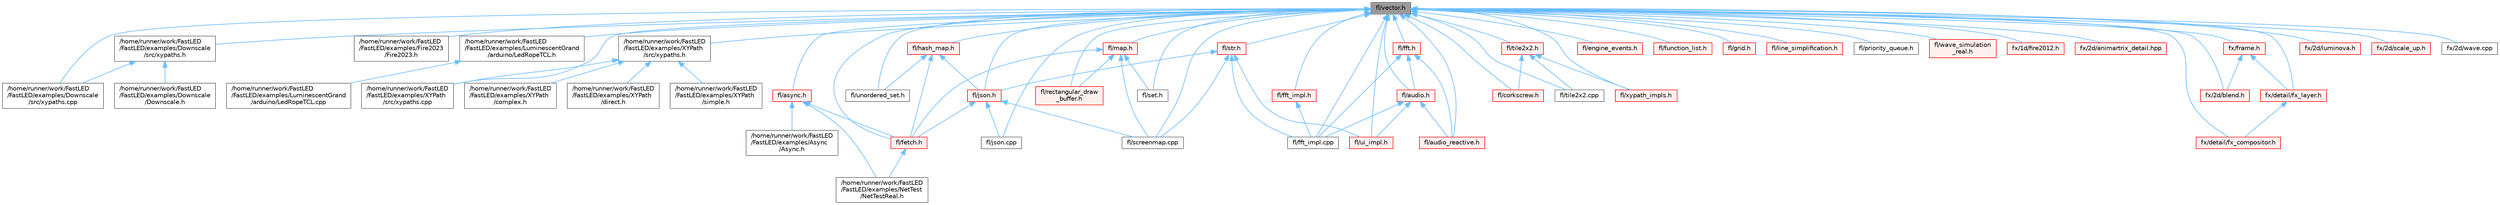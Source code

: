 digraph "fl/vector.h"
{
 // INTERACTIVE_SVG=YES
 // LATEX_PDF_SIZE
  bgcolor="transparent";
  edge [fontname=Helvetica,fontsize=10,labelfontname=Helvetica,labelfontsize=10];
  node [fontname=Helvetica,fontsize=10,shape=box,height=0.2,width=0.4];
  Node1 [id="Node000001",label="fl/vector.h",height=0.2,width=0.4,color="gray40", fillcolor="grey60", style="filled", fontcolor="black",tooltip=" "];
  Node1 -> Node2 [id="edge1_Node000001_Node000002",dir="back",color="steelblue1",style="solid",tooltip=" "];
  Node2 [id="Node000002",label="/home/runner/work/FastLED\l/FastLED/examples/Downscale\l/src/xypaths.cpp",height=0.2,width=0.4,color="grey40", fillcolor="white", style="filled",URL="$dd/d96/_downscale_2src_2xypaths_8cpp.html",tooltip=" "];
  Node1 -> Node3 [id="edge2_Node000001_Node000003",dir="back",color="steelblue1",style="solid",tooltip=" "];
  Node3 [id="Node000003",label="/home/runner/work/FastLED\l/FastLED/examples/Downscale\l/src/xypaths.h",height=0.2,width=0.4,color="grey40", fillcolor="white", style="filled",URL="$de/d75/_downscale_2src_2xypaths_8h.html",tooltip=" "];
  Node3 -> Node4 [id="edge3_Node000003_Node000004",dir="back",color="steelblue1",style="solid",tooltip=" "];
  Node4 [id="Node000004",label="/home/runner/work/FastLED\l/FastLED/examples/Downscale\l/Downscale.h",height=0.2,width=0.4,color="grey40", fillcolor="white", style="filled",URL="$d6/d1a/examples_2_downscale_2downscale_8h.html",tooltip=" "];
  Node3 -> Node2 [id="edge4_Node000003_Node000002",dir="back",color="steelblue1",style="solid",tooltip=" "];
  Node1 -> Node5 [id="edge5_Node000001_Node000005",dir="back",color="steelblue1",style="solid",tooltip=" "];
  Node5 [id="Node000005",label="/home/runner/work/FastLED\l/FastLED/examples/Fire2023\l/Fire2023.h",height=0.2,width=0.4,color="grey40", fillcolor="white", style="filled",URL="$de/d71/_fire2023_8h.html",tooltip=" "];
  Node1 -> Node6 [id="edge6_Node000001_Node000006",dir="back",color="steelblue1",style="solid",tooltip=" "];
  Node6 [id="Node000006",label="/home/runner/work/FastLED\l/FastLED/examples/LuminescentGrand\l/arduino/LedRopeTCL.h",height=0.2,width=0.4,color="grey40", fillcolor="white", style="filled",URL="$d9/d7e/_led_rope_t_c_l_8h.html",tooltip=" "];
  Node6 -> Node7 [id="edge7_Node000006_Node000007",dir="back",color="steelblue1",style="solid",tooltip=" "];
  Node7 [id="Node000007",label="/home/runner/work/FastLED\l/FastLED/examples/LuminescentGrand\l/arduino/LedRopeTCL.cpp",height=0.2,width=0.4,color="grey40", fillcolor="white", style="filled",URL="$d6/dc9/_led_rope_t_c_l_8cpp.html",tooltip=" "];
  Node1 -> Node8 [id="edge8_Node000001_Node000008",dir="back",color="steelblue1",style="solid",tooltip=" "];
  Node8 [id="Node000008",label="/home/runner/work/FastLED\l/FastLED/examples/XYPath\l/src/xypaths.cpp",height=0.2,width=0.4,color="grey40", fillcolor="white", style="filled",URL="$d8/d55/_x_y_path_2src_2xypaths_8cpp.html",tooltip=" "];
  Node1 -> Node9 [id="edge9_Node000001_Node000009",dir="back",color="steelblue1",style="solid",tooltip=" "];
  Node9 [id="Node000009",label="/home/runner/work/FastLED\l/FastLED/examples/XYPath\l/src/xypaths.h",height=0.2,width=0.4,color="grey40", fillcolor="white", style="filled",URL="$d7/d5e/_x_y_path_2src_2xypaths_8h.html",tooltip=" "];
  Node9 -> Node10 [id="edge10_Node000009_Node000010",dir="back",color="steelblue1",style="solid",tooltip=" "];
  Node10 [id="Node000010",label="/home/runner/work/FastLED\l/FastLED/examples/XYPath\l/complex.h",height=0.2,width=0.4,color="grey40", fillcolor="white", style="filled",URL="$d7/d3b/complex_8h.html",tooltip=" "];
  Node9 -> Node11 [id="edge11_Node000009_Node000011",dir="back",color="steelblue1",style="solid",tooltip=" "];
  Node11 [id="Node000011",label="/home/runner/work/FastLED\l/FastLED/examples/XYPath\l/direct.h",height=0.2,width=0.4,color="grey40", fillcolor="white", style="filled",URL="$d6/daf/direct_8h.html",tooltip=" "];
  Node9 -> Node12 [id="edge12_Node000009_Node000012",dir="back",color="steelblue1",style="solid",tooltip=" "];
  Node12 [id="Node000012",label="/home/runner/work/FastLED\l/FastLED/examples/XYPath\l/simple.h",height=0.2,width=0.4,color="grey40", fillcolor="white", style="filled",URL="$d3/d52/_x_y_path_2simple_8h.html",tooltip=" "];
  Node9 -> Node8 [id="edge13_Node000009_Node000008",dir="back",color="steelblue1",style="solid",tooltip=" "];
  Node1 -> Node13 [id="edge14_Node000001_Node000013",dir="back",color="steelblue1",style="solid",tooltip=" "];
  Node13 [id="Node000013",label="fl/async.h",height=0.2,width=0.4,color="red", fillcolor="#FFF0F0", style="filled",URL="$df/d4c/src_2fl_2async_8h.html",tooltip="Generic asynchronous task management for FastLED."];
  Node13 -> Node14 [id="edge15_Node000013_Node000014",dir="back",color="steelblue1",style="solid",tooltip=" "];
  Node14 [id="Node000014",label="/home/runner/work/FastLED\l/FastLED/examples/Async\l/Async.h",height=0.2,width=0.4,color="grey40", fillcolor="white", style="filled",URL="$d5/d1b/examples_2_async_2async_8h.html",tooltip=" "];
  Node13 -> Node15 [id="edge16_Node000013_Node000015",dir="back",color="steelblue1",style="solid",tooltip=" "];
  Node15 [id="Node000015",label="/home/runner/work/FastLED\l/FastLED/examples/NetTest\l/NetTestReal.h",height=0.2,width=0.4,color="grey40", fillcolor="white", style="filled",URL="$d5/dec/_net_test_real_8h.html",tooltip=" "];
  Node13 -> Node18 [id="edge17_Node000013_Node000018",dir="back",color="steelblue1",style="solid",tooltip=" "];
  Node18 [id="Node000018",label="fl/fetch.h",height=0.2,width=0.4,color="red", fillcolor="#FFF0F0", style="filled",URL="$d6/d6a/fetch_8h.html",tooltip="Unified HTTP fetch API for FastLED (cross-platform)"];
  Node18 -> Node15 [id="edge18_Node000018_Node000015",dir="back",color="steelblue1",style="solid",tooltip=" "];
  Node1 -> Node20 [id="edge19_Node000001_Node000020",dir="back",color="steelblue1",style="solid",tooltip=" "];
  Node20 [id="Node000020",label="fl/audio.h",height=0.2,width=0.4,color="red", fillcolor="#FFF0F0", style="filled",URL="$da/d09/audio_8h.html",tooltip=" "];
  Node20 -> Node25 [id="edge20_Node000020_Node000025",dir="back",color="steelblue1",style="solid",tooltip=" "];
  Node25 [id="Node000025",label="fl/audio_reactive.h",height=0.2,width=0.4,color="red", fillcolor="#FFF0F0", style="filled",URL="$d1/d9a/audio__reactive_8h.html",tooltip=" "];
  Node20 -> Node27 [id="edge21_Node000020_Node000027",dir="back",color="steelblue1",style="solid",tooltip=" "];
  Node27 [id="Node000027",label="fl/fft_impl.cpp",height=0.2,width=0.4,color="grey40", fillcolor="white", style="filled",URL="$d1/dff/fft__impl_8cpp.html",tooltip=" "];
  Node20 -> Node48 [id="edge22_Node000020_Node000048",dir="back",color="steelblue1",style="solid",tooltip=" "];
  Node48 [id="Node000048",label="fl/ui_impl.h",height=0.2,width=0.4,color="red", fillcolor="#FFF0F0", style="filled",URL="$d6/dc0/ui__impl_8h.html",tooltip=" "];
  Node1 -> Node25 [id="edge23_Node000001_Node000025",dir="back",color="steelblue1",style="solid",tooltip=" "];
  Node1 -> Node49 [id="edge24_Node000001_Node000049",dir="back",color="steelblue1",style="solid",tooltip=" "];
  Node49 [id="Node000049",label="fl/corkscrew.h",height=0.2,width=0.4,color="red", fillcolor="#FFF0F0", style="filled",URL="$d1/dd4/src_2fl_2corkscrew_8h.html",tooltip="Corkscrew LED strip projection and rendering."];
  Node1 -> Node52 [id="edge25_Node000001_Node000052",dir="back",color="steelblue1",style="solid",tooltip=" "];
  Node52 [id="Node000052",label="fl/engine_events.h",height=0.2,width=0.4,color="red", fillcolor="#FFF0F0", style="filled",URL="$db/dc0/engine__events_8h.html",tooltip=" "];
  Node1 -> Node18 [id="edge26_Node000001_Node000018",dir="back",color="steelblue1",style="solid",tooltip=" "];
  Node1 -> Node186 [id="edge27_Node000001_Node000186",dir="back",color="steelblue1",style="solid",tooltip=" "];
  Node186 [id="Node000186",label="fl/fft.h",height=0.2,width=0.4,color="red", fillcolor="#FFF0F0", style="filled",URL="$d7/d76/fft_8h.html",tooltip=" "];
  Node186 -> Node20 [id="edge28_Node000186_Node000020",dir="back",color="steelblue1",style="solid",tooltip=" "];
  Node186 -> Node25 [id="edge29_Node000186_Node000025",dir="back",color="steelblue1",style="solid",tooltip=" "];
  Node186 -> Node27 [id="edge30_Node000186_Node000027",dir="back",color="steelblue1",style="solid",tooltip=" "];
  Node1 -> Node27 [id="edge31_Node000001_Node000027",dir="back",color="steelblue1",style="solid",tooltip=" "];
  Node1 -> Node190 [id="edge32_Node000001_Node000190",dir="back",color="steelblue1",style="solid",tooltip=" "];
  Node190 [id="Node000190",label="fl/fft_impl.h",height=0.2,width=0.4,color="red", fillcolor="#FFF0F0", style="filled",URL="$df/d73/fft__impl_8h.html",tooltip=" "];
  Node190 -> Node27 [id="edge33_Node000190_Node000027",dir="back",color="steelblue1",style="solid",tooltip=" "];
  Node1 -> Node191 [id="edge34_Node000001_Node000191",dir="back",color="steelblue1",style="solid",tooltip=" "];
  Node191 [id="Node000191",label="fl/function_list.h",height=0.2,width=0.4,color="red", fillcolor="#FFF0F0", style="filled",URL="$d0/d64/function__list_8h.html",tooltip=" "];
  Node1 -> Node192 [id="edge35_Node000001_Node000192",dir="back",color="steelblue1",style="solid",tooltip=" "];
  Node192 [id="Node000192",label="fl/grid.h",height=0.2,width=0.4,color="red", fillcolor="#FFF0F0", style="filled",URL="$da/d15/grid_8h.html",tooltip=" "];
  Node1 -> Node201 [id="edge36_Node000001_Node000201",dir="back",color="steelblue1",style="solid",tooltip=" "];
  Node201 [id="Node000201",label="fl/hash_map.h",height=0.2,width=0.4,color="red", fillcolor="#FFF0F0", style="filled",URL="$d6/d13/hash__map_8h.html",tooltip=" "];
  Node201 -> Node18 [id="edge37_Node000201_Node000018",dir="back",color="steelblue1",style="solid",tooltip=" "];
  Node201 -> Node206 [id="edge38_Node000201_Node000206",dir="back",color="steelblue1",style="solid",tooltip=" "];
  Node206 [id="Node000206",label="fl/json.h",height=0.2,width=0.4,color="red", fillcolor="#FFF0F0", style="filled",URL="$d7/d91/fl_2json_8h.html",tooltip="FastLED's Elegant JSON Library: fl::Json"];
  Node206 -> Node18 [id="edge39_Node000206_Node000018",dir="back",color="steelblue1",style="solid",tooltip=" "];
  Node206 -> Node208 [id="edge40_Node000206_Node000208",dir="back",color="steelblue1",style="solid",tooltip=" "];
  Node208 [id="Node000208",label="fl/json.cpp",height=0.2,width=0.4,color="grey40", fillcolor="white", style="filled",URL="$dd/d55/json_8cpp.html",tooltip=" "];
  Node206 -> Node209 [id="edge41_Node000206_Node000209",dir="back",color="steelblue1",style="solid",tooltip=" "];
  Node209 [id="Node000209",label="fl/screenmap.cpp",height=0.2,width=0.4,color="grey40", fillcolor="white", style="filled",URL="$d9/d6f/screenmap_8cpp.html",tooltip=" "];
  Node201 -> Node220 [id="edge42_Node000201_Node000220",dir="back",color="steelblue1",style="solid",tooltip=" "];
  Node220 [id="Node000220",label="fl/unordered_set.h",height=0.2,width=0.4,color="grey40", fillcolor="white", style="filled",URL="$df/d26/unordered__set_8h.html",tooltip=" "];
  Node1 -> Node208 [id="edge43_Node000001_Node000208",dir="back",color="steelblue1",style="solid",tooltip=" "];
  Node1 -> Node206 [id="edge44_Node000001_Node000206",dir="back",color="steelblue1",style="solid",tooltip=" "];
  Node1 -> Node221 [id="edge45_Node000001_Node000221",dir="back",color="steelblue1",style="solid",tooltip=" "];
  Node221 [id="Node000221",label="fl/line_simplification.h",height=0.2,width=0.4,color="red", fillcolor="#FFF0F0", style="filled",URL="$d8/da7/line__simplification_8h.html",tooltip=" "];
  Node1 -> Node223 [id="edge46_Node000001_Node000223",dir="back",color="steelblue1",style="solid",tooltip=" "];
  Node223 [id="Node000223",label="fl/map.h",height=0.2,width=0.4,color="red", fillcolor="#FFF0F0", style="filled",URL="$dc/db7/map_8h.html",tooltip=" "];
  Node223 -> Node18 [id="edge47_Node000223_Node000018",dir="back",color="steelblue1",style="solid",tooltip=" "];
  Node223 -> Node224 [id="edge48_Node000223_Node000224",dir="back",color="steelblue1",style="solid",tooltip=" "];
  Node224 [id="Node000224",label="fl/rectangular_draw\l_buffer.h",height=0.2,width=0.4,color="red", fillcolor="#FFF0F0", style="filled",URL="$d9/df3/rectangular__draw__buffer_8h.html",tooltip=" "];
  Node223 -> Node209 [id="edge49_Node000223_Node000209",dir="back",color="steelblue1",style="solid",tooltip=" "];
  Node223 -> Node226 [id="edge50_Node000223_Node000226",dir="back",color="steelblue1",style="solid",tooltip=" "];
  Node226 [id="Node000226",label="fl/set.h",height=0.2,width=0.4,color="grey40", fillcolor="white", style="filled",URL="$d4/d13/set_8h.html",tooltip=" "];
  Node1 -> Node227 [id="edge51_Node000001_Node000227",dir="back",color="steelblue1",style="solid",tooltip=" "];
  Node227 [id="Node000227",label="fl/priority_queue.h",height=0.2,width=0.4,color="grey40", fillcolor="white", style="filled",URL="$d4/da1/priority__queue_8h.html",tooltip=" "];
  Node1 -> Node224 [id="edge52_Node000001_Node000224",dir="back",color="steelblue1",style="solid",tooltip=" "];
  Node1 -> Node209 [id="edge53_Node000001_Node000209",dir="back",color="steelblue1",style="solid",tooltip=" "];
  Node1 -> Node226 [id="edge54_Node000001_Node000226",dir="back",color="steelblue1",style="solid",tooltip=" "];
  Node1 -> Node228 [id="edge55_Node000001_Node000228",dir="back",color="steelblue1",style="solid",tooltip=" "];
  Node228 [id="Node000228",label="fl/str.h",height=0.2,width=0.4,color="red", fillcolor="#FFF0F0", style="filled",URL="$d1/d93/str_8h.html",tooltip=" "];
  Node228 -> Node27 [id="edge56_Node000228_Node000027",dir="back",color="steelblue1",style="solid",tooltip=" "];
  Node228 -> Node206 [id="edge57_Node000228_Node000206",dir="back",color="steelblue1",style="solid",tooltip=" "];
  Node228 -> Node209 [id="edge58_Node000228_Node000209",dir="back",color="steelblue1",style="solid",tooltip=" "];
  Node228 -> Node48 [id="edge59_Node000228_Node000048",dir="back",color="steelblue1",style="solid",tooltip=" "];
  Node1 -> Node195 [id="edge60_Node000001_Node000195",dir="back",color="steelblue1",style="solid",tooltip=" "];
  Node195 [id="Node000195",label="fl/tile2x2.cpp",height=0.2,width=0.4,color="grey40", fillcolor="white", style="filled",URL="$db/d15/tile2x2_8cpp.html",tooltip=" "];
  Node1 -> Node261 [id="edge61_Node000001_Node000261",dir="back",color="steelblue1",style="solid",tooltip=" "];
  Node261 [id="Node000261",label="fl/tile2x2.h",height=0.2,width=0.4,color="red", fillcolor="#FFF0F0", style="filled",URL="$d2/db4/tile2x2_8h.html",tooltip=" "];
  Node261 -> Node49 [id="edge62_Node000261_Node000049",dir="back",color="steelblue1",style="solid",tooltip=" "];
  Node261 -> Node195 [id="edge63_Node000261_Node000195",dir="back",color="steelblue1",style="solid",tooltip=" "];
  Node261 -> Node246 [id="edge64_Node000261_Node000246",dir="back",color="steelblue1",style="solid",tooltip=" "];
  Node246 [id="Node000246",label="fl/xypath_impls.h",height=0.2,width=0.4,color="red", fillcolor="#FFF0F0", style="filled",URL="$d8/d5f/xypath__impls_8h.html",tooltip=" "];
  Node1 -> Node48 [id="edge65_Node000001_Node000048",dir="back",color="steelblue1",style="solid",tooltip=" "];
  Node1 -> Node220 [id="edge66_Node000001_Node000220",dir="back",color="steelblue1",style="solid",tooltip=" "];
  Node1 -> Node267 [id="edge67_Node000001_Node000267",dir="back",color="steelblue1",style="solid",tooltip=" "];
  Node267 [id="Node000267",label="fl/wave_simulation\l_real.h",height=0.2,width=0.4,color="red", fillcolor="#FFF0F0", style="filled",URL="$dd/d8e/wave__simulation__real_8h.html",tooltip=" "];
  Node1 -> Node246 [id="edge68_Node000001_Node000246",dir="back",color="steelblue1",style="solid",tooltip=" "];
  Node1 -> Node152 [id="edge69_Node000001_Node000152",dir="back",color="steelblue1",style="solid",tooltip=" "];
  Node152 [id="Node000152",label="fx/1d/fire2012.h",height=0.2,width=0.4,color="red", fillcolor="#FFF0F0", style="filled",URL="$d5/dcb/fire2012_8h.html",tooltip=" "];
  Node1 -> Node329 [id="edge70_Node000001_Node000329",dir="back",color="steelblue1",style="solid",tooltip=" "];
  Node329 [id="Node000329",label="fx/2d/animartrix_detail.hpp",height=0.2,width=0.4,color="red", fillcolor="#FFF0F0", style="filled",URL="$d3/d3b/animartrix__detail_8hpp.html",tooltip=" "];
  Node1 -> Node269 [id="edge71_Node000001_Node000269",dir="back",color="steelblue1",style="solid",tooltip=" "];
  Node269 [id="Node000269",label="fx/2d/blend.h",height=0.2,width=0.4,color="red", fillcolor="#FFF0F0", style="filled",URL="$d8/d4e/blend_8h.html",tooltip=" "];
  Node1 -> Node157 [id="edge72_Node000001_Node000157",dir="back",color="steelblue1",style="solid",tooltip=" "];
  Node157 [id="Node000157",label="fx/2d/luminova.h",height=0.2,width=0.4,color="red", fillcolor="#FFF0F0", style="filled",URL="$d4/dd9/src_2fx_22d_2luminova_8h.html",tooltip=" "];
  Node1 -> Node266 [id="edge73_Node000001_Node000266",dir="back",color="steelblue1",style="solid",tooltip=" "];
  Node266 [id="Node000266",label="fx/2d/scale_up.h",height=0.2,width=0.4,color="red", fillcolor="#FFF0F0", style="filled",URL="$d2/d74/scale__up_8h.html",tooltip="Expands a grid using bilinear interpolation and scaling up."];
  Node1 -> Node181 [id="edge74_Node000001_Node000181",dir="back",color="steelblue1",style="solid",tooltip=" "];
  Node181 [id="Node000181",label="fx/2d/wave.cpp",height=0.2,width=0.4,color="grey40", fillcolor="white", style="filled",URL="$d4/d7c/src_2fx_22d_2wave_8cpp.html",tooltip=" "];
  Node1 -> Node273 [id="edge75_Node000001_Node000273",dir="back",color="steelblue1",style="solid",tooltip=" "];
  Node273 [id="Node000273",label="fx/detail/fx_compositor.h",height=0.2,width=0.4,color="red", fillcolor="#FFF0F0", style="filled",URL="$d5/d6b/fx__compositor_8h.html",tooltip=" "];
  Node1 -> Node272 [id="edge76_Node000001_Node000272",dir="back",color="steelblue1",style="solid",tooltip=" "];
  Node272 [id="Node000272",label="fx/detail/fx_layer.h",height=0.2,width=0.4,color="red", fillcolor="#FFF0F0", style="filled",URL="$d7/d2f/fx__layer_8h.html",tooltip=" "];
  Node272 -> Node273 [id="edge77_Node000272_Node000273",dir="back",color="steelblue1",style="solid",tooltip=" "];
  Node1 -> Node271 [id="edge78_Node000001_Node000271",dir="back",color="steelblue1",style="solid",tooltip=" "];
  Node271 [id="Node000271",label="fx/frame.h",height=0.2,width=0.4,color="red", fillcolor="#FFF0F0", style="filled",URL="$df/d7d/frame_8h.html",tooltip=" "];
  Node271 -> Node269 [id="edge79_Node000271_Node000269",dir="back",color="steelblue1",style="solid",tooltip=" "];
  Node271 -> Node272 [id="edge80_Node000271_Node000272",dir="back",color="steelblue1",style="solid",tooltip=" "];
}
